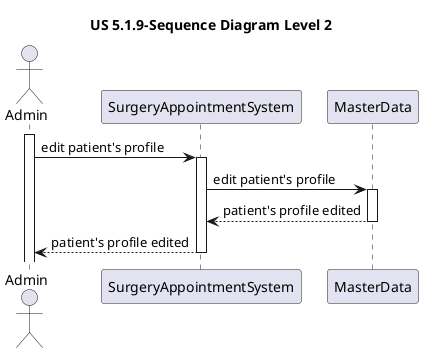 @startuml
title US 5.1.9-Sequence Diagram Level 2

actor Admin
participant SurgeryAppointmentSystem
participant MasterData

activate Admin

Admin -> SurgeryAppointmentSystem: edit patient's profile

activate SurgeryAppointmentSystem

SurgeryAppointmentSystem -> MasterData: edit patient's profile

activate MasterData

MasterData --> SurgeryAppointmentSystem: patient's profile edited
deactivate MasterData

SurgeryAppointmentSystem --> Admin: patient's profile edited
deactivate SurgeryAppointmentSystem
@enduml